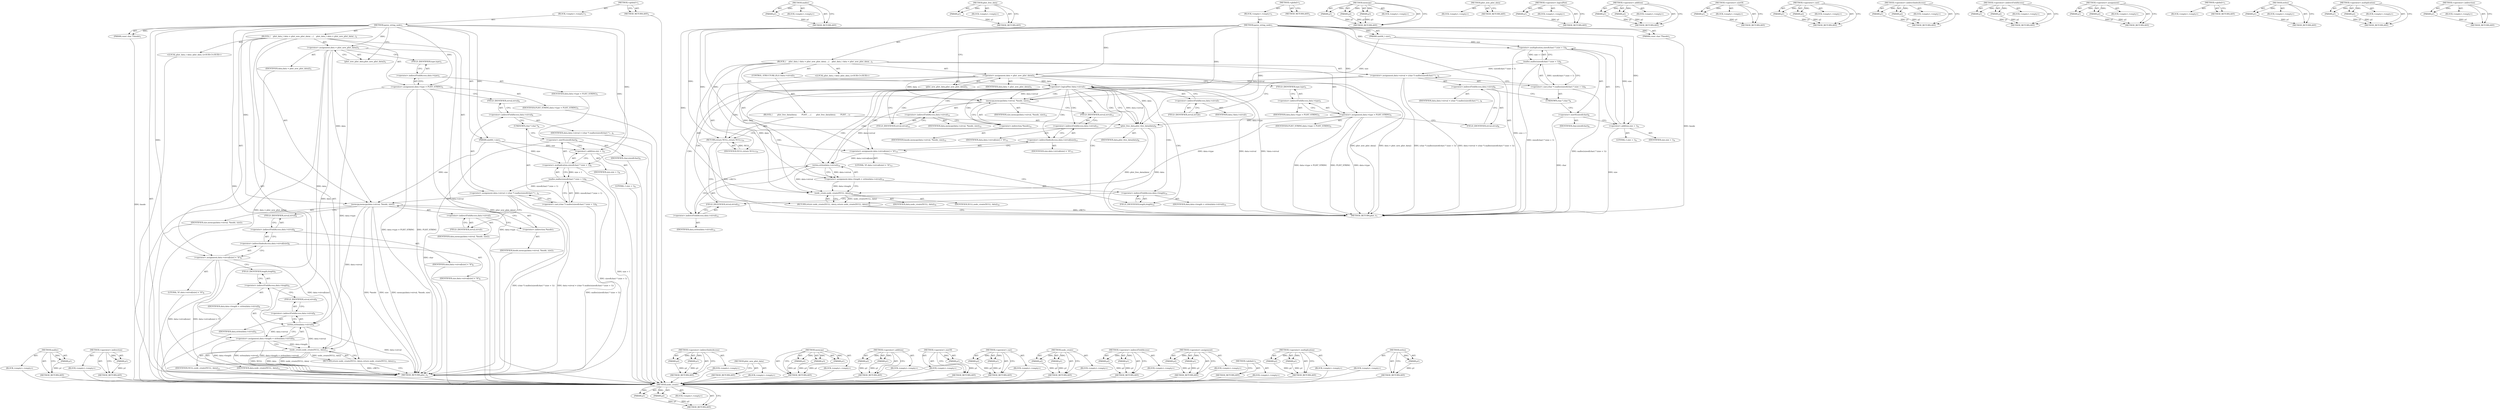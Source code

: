 digraph "&lt;operator&gt;.indirection" {
vulnerable_105 [label=<(METHOD,malloc)>];
vulnerable_106 [label=<(PARAM,p1)>];
vulnerable_107 [label=<(BLOCK,&lt;empty&gt;,&lt;empty&gt;)>];
vulnerable_108 [label=<(METHOD_RETURN,ANY)>];
vulnerable_129 [label=<(METHOD,&lt;operator&gt;.indirection)>];
vulnerable_130 [label=<(PARAM,p1)>];
vulnerable_131 [label=<(BLOCK,&lt;empty&gt;,&lt;empty&gt;)>];
vulnerable_132 [label=<(METHOD_RETURN,ANY)>];
vulnerable_6 [label=<(METHOD,&lt;global&gt;)<SUB>1</SUB>>];
vulnerable_7 [label=<(BLOCK,&lt;empty&gt;,&lt;empty&gt;)<SUB>1</SUB>>];
vulnerable_8 [label=<(METHOD,parse_string_node)<SUB>1</SUB>>];
vulnerable_9 [label=<(PARAM,const char **bnode)<SUB>1</SUB>>];
vulnerable_10 [label=<(PARAM,uint64_t size)<SUB>1</SUB>>];
vulnerable_11 [label=<(BLOCK,{
    plist_data_t data = plist_new_plist_data(...,{
    plist_data_t data = plist_new_plist_data(...)<SUB>2</SUB>>];
vulnerable_12 [label="<(LOCAL,plist_data_t data: plist_data_t)<SUB>3</SUB>>"];
vulnerable_13 [label=<(&lt;operator&gt;.assignment,data = plist_new_plist_data())<SUB>3</SUB>>];
vulnerable_14 [label=<(IDENTIFIER,data,data = plist_new_plist_data())<SUB>3</SUB>>];
vulnerable_15 [label=<(plist_new_plist_data,plist_new_plist_data())<SUB>3</SUB>>];
vulnerable_16 [label=<(&lt;operator&gt;.assignment,data-&gt;type = PLIST_STRING)<SUB>5</SUB>>];
vulnerable_17 [label=<(&lt;operator&gt;.indirectFieldAccess,data-&gt;type)<SUB>5</SUB>>];
vulnerable_18 [label=<(IDENTIFIER,data,data-&gt;type = PLIST_STRING)<SUB>5</SUB>>];
vulnerable_19 [label=<(FIELD_IDENTIFIER,type,type)<SUB>5</SUB>>];
vulnerable_20 [label=<(IDENTIFIER,PLIST_STRING,data-&gt;type = PLIST_STRING)<SUB>5</SUB>>];
vulnerable_21 [label=<(&lt;operator&gt;.assignment,data-&gt;strval = (char *) malloc(sizeof(char) * (...)<SUB>6</SUB>>];
vulnerable_22 [label=<(&lt;operator&gt;.indirectFieldAccess,data-&gt;strval)<SUB>6</SUB>>];
vulnerable_23 [label=<(IDENTIFIER,data,data-&gt;strval = (char *) malloc(sizeof(char) * (...)<SUB>6</SUB>>];
vulnerable_24 [label=<(FIELD_IDENTIFIER,strval,strval)<SUB>6</SUB>>];
vulnerable_25 [label=<(&lt;operator&gt;.cast,(char *) malloc(sizeof(char) * (size + 1)))<SUB>6</SUB>>];
vulnerable_26 [label=<(UNKNOWN,char *,char *)<SUB>6</SUB>>];
vulnerable_27 [label=<(malloc,malloc(sizeof(char) * (size + 1)))<SUB>6</SUB>>];
vulnerable_28 [label=<(&lt;operator&gt;.multiplication,sizeof(char) * (size + 1))<SUB>6</SUB>>];
vulnerable_29 [label=<(&lt;operator&gt;.sizeOf,sizeof(char))<SUB>6</SUB>>];
vulnerable_30 [label=<(IDENTIFIER,char,sizeof(char))<SUB>6</SUB>>];
vulnerable_31 [label=<(&lt;operator&gt;.addition,size + 1)<SUB>6</SUB>>];
vulnerable_32 [label=<(IDENTIFIER,size,size + 1)<SUB>6</SUB>>];
vulnerable_33 [label=<(LITERAL,1,size + 1)<SUB>6</SUB>>];
vulnerable_34 [label=<(memcpy,memcpy(data-&gt;strval, *bnode, size))<SUB>7</SUB>>];
vulnerable_35 [label=<(&lt;operator&gt;.indirectFieldAccess,data-&gt;strval)<SUB>7</SUB>>];
vulnerable_36 [label=<(IDENTIFIER,data,memcpy(data-&gt;strval, *bnode, size))<SUB>7</SUB>>];
vulnerable_37 [label=<(FIELD_IDENTIFIER,strval,strval)<SUB>7</SUB>>];
vulnerable_38 [label=<(&lt;operator&gt;.indirection,*bnode)<SUB>7</SUB>>];
vulnerable_39 [label=<(IDENTIFIER,bnode,memcpy(data-&gt;strval, *bnode, size))<SUB>7</SUB>>];
vulnerable_40 [label=<(IDENTIFIER,size,memcpy(data-&gt;strval, *bnode, size))<SUB>7</SUB>>];
vulnerable_41 [label=<(&lt;operator&gt;.assignment,data-&gt;strval[size] = '\0')<SUB>8</SUB>>];
vulnerable_42 [label=<(&lt;operator&gt;.indirectIndexAccess,data-&gt;strval[size])<SUB>8</SUB>>];
vulnerable_43 [label=<(&lt;operator&gt;.indirectFieldAccess,data-&gt;strval)<SUB>8</SUB>>];
vulnerable_44 [label=<(IDENTIFIER,data,data-&gt;strval[size] = '\0')<SUB>8</SUB>>];
vulnerable_45 [label=<(FIELD_IDENTIFIER,strval,strval)<SUB>8</SUB>>];
vulnerable_46 [label=<(IDENTIFIER,size,data-&gt;strval[size] = '\0')<SUB>8</SUB>>];
vulnerable_47 [label=<(LITERAL,'\0',data-&gt;strval[size] = '\0')<SUB>8</SUB>>];
vulnerable_48 [label=<(&lt;operator&gt;.assignment,data-&gt;length = strlen(data-&gt;strval))<SUB>9</SUB>>];
vulnerable_49 [label=<(&lt;operator&gt;.indirectFieldAccess,data-&gt;length)<SUB>9</SUB>>];
vulnerable_50 [label=<(IDENTIFIER,data,data-&gt;length = strlen(data-&gt;strval))<SUB>9</SUB>>];
vulnerable_51 [label=<(FIELD_IDENTIFIER,length,length)<SUB>9</SUB>>];
vulnerable_52 [label=<(strlen,strlen(data-&gt;strval))<SUB>9</SUB>>];
vulnerable_53 [label=<(&lt;operator&gt;.indirectFieldAccess,data-&gt;strval)<SUB>9</SUB>>];
vulnerable_54 [label=<(IDENTIFIER,data,strlen(data-&gt;strval))<SUB>9</SUB>>];
vulnerable_55 [label=<(FIELD_IDENTIFIER,strval,strval)<SUB>9</SUB>>];
vulnerable_56 [label=<(RETURN,return node_create(NULL, data);,return node_create(NULL, data);)<SUB>11</SUB>>];
vulnerable_57 [label=<(node_create,node_create(NULL, data))<SUB>11</SUB>>];
vulnerable_58 [label=<(IDENTIFIER,NULL,node_create(NULL, data))<SUB>11</SUB>>];
vulnerable_59 [label=<(IDENTIFIER,data,node_create(NULL, data))<SUB>11</SUB>>];
vulnerable_60 [label=<(METHOD_RETURN,plist_t)<SUB>1</SUB>>];
vulnerable_62 [label=<(METHOD_RETURN,ANY)<SUB>1</SUB>>];
vulnerable_133 [label=<(METHOD,&lt;operator&gt;.indirectIndexAccess)>];
vulnerable_134 [label=<(PARAM,p1)>];
vulnerable_135 [label=<(PARAM,p2)>];
vulnerable_136 [label=<(BLOCK,&lt;empty&gt;,&lt;empty&gt;)>];
vulnerable_137 [label=<(METHOD_RETURN,ANY)>];
vulnerable_92 [label=<(METHOD,plist_new_plist_data)>];
vulnerable_93 [label=<(BLOCK,&lt;empty&gt;,&lt;empty&gt;)>];
vulnerable_94 [label=<(METHOD_RETURN,ANY)>];
vulnerable_123 [label=<(METHOD,memcpy)>];
vulnerable_124 [label=<(PARAM,p1)>];
vulnerable_125 [label=<(PARAM,p2)>];
vulnerable_126 [label=<(PARAM,p3)>];
vulnerable_127 [label=<(BLOCK,&lt;empty&gt;,&lt;empty&gt;)>];
vulnerable_128 [label=<(METHOD_RETURN,ANY)>];
vulnerable_118 [label=<(METHOD,&lt;operator&gt;.addition)>];
vulnerable_119 [label=<(PARAM,p1)>];
vulnerable_120 [label=<(PARAM,p2)>];
vulnerable_121 [label=<(BLOCK,&lt;empty&gt;,&lt;empty&gt;)>];
vulnerable_122 [label=<(METHOD_RETURN,ANY)>];
vulnerable_114 [label=<(METHOD,&lt;operator&gt;.sizeOf)>];
vulnerable_115 [label=<(PARAM,p1)>];
vulnerable_116 [label=<(BLOCK,&lt;empty&gt;,&lt;empty&gt;)>];
vulnerable_117 [label=<(METHOD_RETURN,ANY)>];
vulnerable_100 [label=<(METHOD,&lt;operator&gt;.cast)>];
vulnerable_101 [label=<(PARAM,p1)>];
vulnerable_102 [label=<(PARAM,p2)>];
vulnerable_103 [label=<(BLOCK,&lt;empty&gt;,&lt;empty&gt;)>];
vulnerable_104 [label=<(METHOD_RETURN,ANY)>];
vulnerable_142 [label=<(METHOD,node_create)>];
vulnerable_143 [label=<(PARAM,p1)>];
vulnerable_144 [label=<(PARAM,p2)>];
vulnerable_145 [label=<(BLOCK,&lt;empty&gt;,&lt;empty&gt;)>];
vulnerable_146 [label=<(METHOD_RETURN,ANY)>];
vulnerable_95 [label=<(METHOD,&lt;operator&gt;.indirectFieldAccess)>];
vulnerable_96 [label=<(PARAM,p1)>];
vulnerable_97 [label=<(PARAM,p2)>];
vulnerable_98 [label=<(BLOCK,&lt;empty&gt;,&lt;empty&gt;)>];
vulnerable_99 [label=<(METHOD_RETURN,ANY)>];
vulnerable_87 [label=<(METHOD,&lt;operator&gt;.assignment)>];
vulnerable_88 [label=<(PARAM,p1)>];
vulnerable_89 [label=<(PARAM,p2)>];
vulnerable_90 [label=<(BLOCK,&lt;empty&gt;,&lt;empty&gt;)>];
vulnerable_91 [label=<(METHOD_RETURN,ANY)>];
vulnerable_81 [label=<(METHOD,&lt;global&gt;)<SUB>1</SUB>>];
vulnerable_82 [label=<(BLOCK,&lt;empty&gt;,&lt;empty&gt;)>];
vulnerable_83 [label=<(METHOD_RETURN,ANY)>];
vulnerable_109 [label=<(METHOD,&lt;operator&gt;.multiplication)>];
vulnerable_110 [label=<(PARAM,p1)>];
vulnerable_111 [label=<(PARAM,p2)>];
vulnerable_112 [label=<(BLOCK,&lt;empty&gt;,&lt;empty&gt;)>];
vulnerable_113 [label=<(METHOD_RETURN,ANY)>];
vulnerable_138 [label=<(METHOD,strlen)>];
vulnerable_139 [label=<(PARAM,p1)>];
vulnerable_140 [label=<(BLOCK,&lt;empty&gt;,&lt;empty&gt;)>];
vulnerable_141 [label=<(METHOD_RETURN,ANY)>];
fixed_160 [label=<(METHOD,node_create)>];
fixed_161 [label=<(PARAM,p1)>];
fixed_162 [label=<(PARAM,p2)>];
fixed_163 [label=<(BLOCK,&lt;empty&gt;,&lt;empty&gt;)>];
fixed_164 [label=<(METHOD_RETURN,ANY)>];
fixed_115 [label=<(METHOD,malloc)>];
fixed_116 [label=<(PARAM,p1)>];
fixed_117 [label=<(BLOCK,&lt;empty&gt;,&lt;empty&gt;)>];
fixed_118 [label=<(METHOD_RETURN,ANY)>];
fixed_137 [label=<(METHOD,plist_free_data)>];
fixed_138 [label=<(PARAM,p1)>];
fixed_139 [label=<(BLOCK,&lt;empty&gt;,&lt;empty&gt;)>];
fixed_140 [label=<(METHOD_RETURN,ANY)>];
fixed_6 [label=<(METHOD,&lt;global&gt;)<SUB>1</SUB>>];
fixed_7 [label=<(BLOCK,&lt;empty&gt;,&lt;empty&gt;)<SUB>1</SUB>>];
fixed_8 [label=<(METHOD,parse_string_node)<SUB>1</SUB>>];
fixed_9 [label=<(PARAM,const char **bnode)<SUB>1</SUB>>];
fixed_10 [label=<(PARAM,uint64_t size)<SUB>1</SUB>>];
fixed_11 [label=<(BLOCK,{
    plist_data_t data = plist_new_plist_data(...,{
    plist_data_t data = plist_new_plist_data(...)<SUB>2</SUB>>];
fixed_12 [label="<(LOCAL,plist_data_t data: plist_data_t)<SUB>3</SUB>>"];
fixed_13 [label=<(&lt;operator&gt;.assignment,data = plist_new_plist_data())<SUB>3</SUB>>];
fixed_14 [label=<(IDENTIFIER,data,data = plist_new_plist_data())<SUB>3</SUB>>];
fixed_15 [label=<(plist_new_plist_data,plist_new_plist_data())<SUB>3</SUB>>];
fixed_16 [label=<(&lt;operator&gt;.assignment,data-&gt;type = PLIST_STRING)<SUB>5</SUB>>];
fixed_17 [label=<(&lt;operator&gt;.indirectFieldAccess,data-&gt;type)<SUB>5</SUB>>];
fixed_18 [label=<(IDENTIFIER,data,data-&gt;type = PLIST_STRING)<SUB>5</SUB>>];
fixed_19 [label=<(FIELD_IDENTIFIER,type,type)<SUB>5</SUB>>];
fixed_20 [label=<(IDENTIFIER,PLIST_STRING,data-&gt;type = PLIST_STRING)<SUB>5</SUB>>];
fixed_21 [label=<(&lt;operator&gt;.assignment,data-&gt;strval = (char *) malloc(sizeof(char) * (...)<SUB>6</SUB>>];
fixed_22 [label=<(&lt;operator&gt;.indirectFieldAccess,data-&gt;strval)<SUB>6</SUB>>];
fixed_23 [label=<(IDENTIFIER,data,data-&gt;strval = (char *) malloc(sizeof(char) * (...)<SUB>6</SUB>>];
fixed_24 [label=<(FIELD_IDENTIFIER,strval,strval)<SUB>6</SUB>>];
fixed_25 [label=<(&lt;operator&gt;.cast,(char *) malloc(sizeof(char) * (size + 1)))<SUB>6</SUB>>];
fixed_26 [label=<(UNKNOWN,char *,char *)<SUB>6</SUB>>];
fixed_27 [label=<(malloc,malloc(sizeof(char) * (size + 1)))<SUB>6</SUB>>];
fixed_28 [label=<(&lt;operator&gt;.multiplication,sizeof(char) * (size + 1))<SUB>6</SUB>>];
fixed_29 [label=<(&lt;operator&gt;.sizeOf,sizeof(char))<SUB>6</SUB>>];
fixed_30 [label=<(IDENTIFIER,char,sizeof(char))<SUB>6</SUB>>];
fixed_31 [label=<(&lt;operator&gt;.addition,size + 1)<SUB>6</SUB>>];
fixed_32 [label=<(IDENTIFIER,size,size + 1)<SUB>6</SUB>>];
fixed_33 [label=<(LITERAL,1,size + 1)<SUB>6</SUB>>];
fixed_34 [label=<(CONTROL_STRUCTURE,IF,if (!data-&gt;strval))<SUB>7</SUB>>];
fixed_35 [label=<(&lt;operator&gt;.logicalNot,!data-&gt;strval)<SUB>7</SUB>>];
fixed_36 [label=<(&lt;operator&gt;.indirectFieldAccess,data-&gt;strval)<SUB>7</SUB>>];
fixed_37 [label=<(IDENTIFIER,data,!data-&gt;strval)<SUB>7</SUB>>];
fixed_38 [label=<(FIELD_IDENTIFIER,strval,strval)<SUB>7</SUB>>];
fixed_39 [label=<(BLOCK,{
        plist_free_data(data);
        PLIST_...,{
        plist_free_data(data);
        PLIST_...)<SUB>7</SUB>>];
fixed_40 [label=<(plist_free_data,plist_free_data(data))<SUB>8</SUB>>];
fixed_41 [label=<(IDENTIFIER,data,plist_free_data(data))<SUB>8</SUB>>];
fixed_42 [label=<(RETURN,return NULL;,return NULL;)<SUB>10</SUB>>];
fixed_43 [label=<(IDENTIFIER,NULL,return NULL;)<SUB>10</SUB>>];
fixed_44 [label=<(memcpy,memcpy(data-&gt;strval, *bnode, size))<SUB>12</SUB>>];
fixed_45 [label=<(&lt;operator&gt;.indirectFieldAccess,data-&gt;strval)<SUB>12</SUB>>];
fixed_46 [label=<(IDENTIFIER,data,memcpy(data-&gt;strval, *bnode, size))<SUB>12</SUB>>];
fixed_47 [label=<(FIELD_IDENTIFIER,strval,strval)<SUB>12</SUB>>];
fixed_48 [label=<(&lt;operator&gt;.indirection,*bnode)<SUB>12</SUB>>];
fixed_49 [label=<(IDENTIFIER,bnode,memcpy(data-&gt;strval, *bnode, size))<SUB>12</SUB>>];
fixed_50 [label=<(IDENTIFIER,size,memcpy(data-&gt;strval, *bnode, size))<SUB>12</SUB>>];
fixed_51 [label=<(&lt;operator&gt;.assignment,data-&gt;strval[size] = '\0')<SUB>13</SUB>>];
fixed_52 [label=<(&lt;operator&gt;.indirectIndexAccess,data-&gt;strval[size])<SUB>13</SUB>>];
fixed_53 [label=<(&lt;operator&gt;.indirectFieldAccess,data-&gt;strval)<SUB>13</SUB>>];
fixed_54 [label=<(IDENTIFIER,data,data-&gt;strval[size] = '\0')<SUB>13</SUB>>];
fixed_55 [label=<(FIELD_IDENTIFIER,strval,strval)<SUB>13</SUB>>];
fixed_56 [label=<(IDENTIFIER,size,data-&gt;strval[size] = '\0')<SUB>13</SUB>>];
fixed_57 [label=<(LITERAL,'\0',data-&gt;strval[size] = '\0')<SUB>13</SUB>>];
fixed_58 [label=<(&lt;operator&gt;.assignment,data-&gt;length = strlen(data-&gt;strval))<SUB>14</SUB>>];
fixed_59 [label=<(&lt;operator&gt;.indirectFieldAccess,data-&gt;length)<SUB>14</SUB>>];
fixed_60 [label=<(IDENTIFIER,data,data-&gt;length = strlen(data-&gt;strval))<SUB>14</SUB>>];
fixed_61 [label=<(FIELD_IDENTIFIER,length,length)<SUB>14</SUB>>];
fixed_62 [label=<(strlen,strlen(data-&gt;strval))<SUB>14</SUB>>];
fixed_63 [label=<(&lt;operator&gt;.indirectFieldAccess,data-&gt;strval)<SUB>14</SUB>>];
fixed_64 [label=<(IDENTIFIER,data,strlen(data-&gt;strval))<SUB>14</SUB>>];
fixed_65 [label=<(FIELD_IDENTIFIER,strval,strval)<SUB>14</SUB>>];
fixed_66 [label=<(RETURN,return node_create(NULL, data);,return node_create(NULL, data);)<SUB>16</SUB>>];
fixed_67 [label=<(node_create,node_create(NULL, data))<SUB>16</SUB>>];
fixed_68 [label=<(IDENTIFIER,NULL,node_create(NULL, data))<SUB>16</SUB>>];
fixed_69 [label=<(IDENTIFIER,data,node_create(NULL, data))<SUB>16</SUB>>];
fixed_70 [label=<(METHOD_RETURN,plist_t)<SUB>1</SUB>>];
fixed_72 [label=<(METHOD_RETURN,ANY)<SUB>1</SUB>>];
fixed_141 [label=<(METHOD,memcpy)>];
fixed_142 [label=<(PARAM,p1)>];
fixed_143 [label=<(PARAM,p2)>];
fixed_144 [label=<(PARAM,p3)>];
fixed_145 [label=<(BLOCK,&lt;empty&gt;,&lt;empty&gt;)>];
fixed_146 [label=<(METHOD_RETURN,ANY)>];
fixed_102 [label=<(METHOD,plist_new_plist_data)>];
fixed_103 [label=<(BLOCK,&lt;empty&gt;,&lt;empty&gt;)>];
fixed_104 [label=<(METHOD_RETURN,ANY)>];
fixed_133 [label=<(METHOD,&lt;operator&gt;.logicalNot)>];
fixed_134 [label=<(PARAM,p1)>];
fixed_135 [label=<(BLOCK,&lt;empty&gt;,&lt;empty&gt;)>];
fixed_136 [label=<(METHOD_RETURN,ANY)>];
fixed_128 [label=<(METHOD,&lt;operator&gt;.addition)>];
fixed_129 [label=<(PARAM,p1)>];
fixed_130 [label=<(PARAM,p2)>];
fixed_131 [label=<(BLOCK,&lt;empty&gt;,&lt;empty&gt;)>];
fixed_132 [label=<(METHOD_RETURN,ANY)>];
fixed_124 [label=<(METHOD,&lt;operator&gt;.sizeOf)>];
fixed_125 [label=<(PARAM,p1)>];
fixed_126 [label=<(BLOCK,&lt;empty&gt;,&lt;empty&gt;)>];
fixed_127 [label=<(METHOD_RETURN,ANY)>];
fixed_110 [label=<(METHOD,&lt;operator&gt;.cast)>];
fixed_111 [label=<(PARAM,p1)>];
fixed_112 [label=<(PARAM,p2)>];
fixed_113 [label=<(BLOCK,&lt;empty&gt;,&lt;empty&gt;)>];
fixed_114 [label=<(METHOD_RETURN,ANY)>];
fixed_151 [label=<(METHOD,&lt;operator&gt;.indirectIndexAccess)>];
fixed_152 [label=<(PARAM,p1)>];
fixed_153 [label=<(PARAM,p2)>];
fixed_154 [label=<(BLOCK,&lt;empty&gt;,&lt;empty&gt;)>];
fixed_155 [label=<(METHOD_RETURN,ANY)>];
fixed_105 [label=<(METHOD,&lt;operator&gt;.indirectFieldAccess)>];
fixed_106 [label=<(PARAM,p1)>];
fixed_107 [label=<(PARAM,p2)>];
fixed_108 [label=<(BLOCK,&lt;empty&gt;,&lt;empty&gt;)>];
fixed_109 [label=<(METHOD_RETURN,ANY)>];
fixed_97 [label=<(METHOD,&lt;operator&gt;.assignment)>];
fixed_98 [label=<(PARAM,p1)>];
fixed_99 [label=<(PARAM,p2)>];
fixed_100 [label=<(BLOCK,&lt;empty&gt;,&lt;empty&gt;)>];
fixed_101 [label=<(METHOD_RETURN,ANY)>];
fixed_91 [label=<(METHOD,&lt;global&gt;)<SUB>1</SUB>>];
fixed_92 [label=<(BLOCK,&lt;empty&gt;,&lt;empty&gt;)>];
fixed_93 [label=<(METHOD_RETURN,ANY)>];
fixed_156 [label=<(METHOD,strlen)>];
fixed_157 [label=<(PARAM,p1)>];
fixed_158 [label=<(BLOCK,&lt;empty&gt;,&lt;empty&gt;)>];
fixed_159 [label=<(METHOD_RETURN,ANY)>];
fixed_119 [label=<(METHOD,&lt;operator&gt;.multiplication)>];
fixed_120 [label=<(PARAM,p1)>];
fixed_121 [label=<(PARAM,p2)>];
fixed_122 [label=<(BLOCK,&lt;empty&gt;,&lt;empty&gt;)>];
fixed_123 [label=<(METHOD_RETURN,ANY)>];
fixed_147 [label=<(METHOD,&lt;operator&gt;.indirection)>];
fixed_148 [label=<(PARAM,p1)>];
fixed_149 [label=<(BLOCK,&lt;empty&gt;,&lt;empty&gt;)>];
fixed_150 [label=<(METHOD_RETURN,ANY)>];
vulnerable_105 -> vulnerable_106  [key=0, label="AST: "];
vulnerable_105 -> vulnerable_106  [key=1, label="DDG: "];
vulnerable_105 -> vulnerable_107  [key=0, label="AST: "];
vulnerable_105 -> vulnerable_108  [key=0, label="AST: "];
vulnerable_105 -> vulnerable_108  [key=1, label="CFG: "];
vulnerable_106 -> vulnerable_108  [key=0, label="DDG: p1"];
vulnerable_107 -> fixed_160  [key=0];
vulnerable_108 -> fixed_160  [key=0];
vulnerable_129 -> vulnerable_130  [key=0, label="AST: "];
vulnerable_129 -> vulnerable_130  [key=1, label="DDG: "];
vulnerable_129 -> vulnerable_131  [key=0, label="AST: "];
vulnerable_129 -> vulnerable_132  [key=0, label="AST: "];
vulnerable_129 -> vulnerable_132  [key=1, label="CFG: "];
vulnerable_130 -> vulnerable_132  [key=0, label="DDG: p1"];
vulnerable_131 -> fixed_160  [key=0];
vulnerable_132 -> fixed_160  [key=0];
vulnerable_6 -> vulnerable_7  [key=0, label="AST: "];
vulnerable_6 -> vulnerable_62  [key=0, label="AST: "];
vulnerable_6 -> vulnerable_62  [key=1, label="CFG: "];
vulnerable_7 -> vulnerable_8  [key=0, label="AST: "];
vulnerable_8 -> vulnerable_9  [key=0, label="AST: "];
vulnerable_8 -> vulnerable_9  [key=1, label="DDG: "];
vulnerable_8 -> vulnerable_10  [key=0, label="AST: "];
vulnerable_8 -> vulnerable_10  [key=1, label="DDG: "];
vulnerable_8 -> vulnerable_11  [key=0, label="AST: "];
vulnerable_8 -> vulnerable_60  [key=0, label="AST: "];
vulnerable_8 -> vulnerable_15  [key=0, label="CFG: "];
vulnerable_8 -> vulnerable_13  [key=0, label="DDG: "];
vulnerable_8 -> vulnerable_16  [key=0, label="DDG: "];
vulnerable_8 -> vulnerable_41  [key=0, label="DDG: "];
vulnerable_8 -> vulnerable_34  [key=0, label="DDG: "];
vulnerable_8 -> vulnerable_57  [key=0, label="DDG: "];
vulnerable_8 -> vulnerable_28  [key=0, label="DDG: "];
vulnerable_8 -> vulnerable_31  [key=0, label="DDG: "];
vulnerable_9 -> vulnerable_60  [key=0, label="DDG: bnode"];
vulnerable_10 -> vulnerable_34  [key=0, label="DDG: size"];
vulnerable_10 -> vulnerable_28  [key=0, label="DDG: size"];
vulnerable_10 -> vulnerable_31  [key=0, label="DDG: size"];
vulnerable_11 -> vulnerable_12  [key=0, label="AST: "];
vulnerable_11 -> vulnerable_13  [key=0, label="AST: "];
vulnerable_11 -> vulnerable_16  [key=0, label="AST: "];
vulnerable_11 -> vulnerable_21  [key=0, label="AST: "];
vulnerable_11 -> vulnerable_34  [key=0, label="AST: "];
vulnerable_11 -> vulnerable_41  [key=0, label="AST: "];
vulnerable_11 -> vulnerable_48  [key=0, label="AST: "];
vulnerable_11 -> vulnerable_56  [key=0, label="AST: "];
vulnerable_12 -> fixed_160  [key=0];
vulnerable_13 -> vulnerable_14  [key=0, label="AST: "];
vulnerable_13 -> vulnerable_15  [key=0, label="AST: "];
vulnerable_13 -> vulnerable_19  [key=0, label="CFG: "];
vulnerable_13 -> vulnerable_60  [key=0, label="DDG: plist_new_plist_data()"];
vulnerable_13 -> vulnerable_60  [key=1, label="DDG: data = plist_new_plist_data()"];
vulnerable_13 -> vulnerable_34  [key=0, label="DDG: data"];
vulnerable_13 -> vulnerable_52  [key=0, label="DDG: data"];
vulnerable_13 -> vulnerable_57  [key=0, label="DDG: data"];
vulnerable_14 -> fixed_160  [key=0];
vulnerable_15 -> vulnerable_13  [key=0, label="CFG: "];
vulnerable_16 -> vulnerable_17  [key=0, label="AST: "];
vulnerable_16 -> vulnerable_20  [key=0, label="AST: "];
vulnerable_16 -> vulnerable_24  [key=0, label="CFG: "];
vulnerable_16 -> vulnerable_60  [key=0, label="DDG: data-&gt;type"];
vulnerable_16 -> vulnerable_60  [key=1, label="DDG: data-&gt;type = PLIST_STRING"];
vulnerable_16 -> vulnerable_60  [key=2, label="DDG: PLIST_STRING"];
vulnerable_16 -> vulnerable_57  [key=0, label="DDG: data-&gt;type"];
vulnerable_17 -> vulnerable_18  [key=0, label="AST: "];
vulnerable_17 -> vulnerable_19  [key=0, label="AST: "];
vulnerable_17 -> vulnerable_16  [key=0, label="CFG: "];
vulnerable_18 -> fixed_160  [key=0];
vulnerable_19 -> vulnerable_17  [key=0, label="CFG: "];
vulnerable_20 -> fixed_160  [key=0];
vulnerable_21 -> vulnerable_22  [key=0, label="AST: "];
vulnerable_21 -> vulnerable_25  [key=0, label="AST: "];
vulnerable_21 -> vulnerable_37  [key=0, label="CFG: "];
vulnerable_21 -> vulnerable_60  [key=0, label="DDG: (char *) malloc(sizeof(char) * (size + 1))"];
vulnerable_21 -> vulnerable_60  [key=1, label="DDG: data-&gt;strval = (char *) malloc(sizeof(char) * (size + 1))"];
vulnerable_21 -> vulnerable_34  [key=0, label="DDG: data-&gt;strval"];
vulnerable_22 -> vulnerable_23  [key=0, label="AST: "];
vulnerable_22 -> vulnerable_24  [key=0, label="AST: "];
vulnerable_22 -> vulnerable_26  [key=0, label="CFG: "];
vulnerable_23 -> fixed_160  [key=0];
vulnerable_24 -> vulnerable_22  [key=0, label="CFG: "];
vulnerable_25 -> vulnerable_26  [key=0, label="AST: "];
vulnerable_25 -> vulnerable_27  [key=0, label="AST: "];
vulnerable_25 -> vulnerable_21  [key=0, label="CFG: "];
vulnerable_25 -> vulnerable_60  [key=0, label="DDG: malloc(sizeof(char) * (size + 1))"];
vulnerable_26 -> vulnerable_29  [key=0, label="CFG: "];
vulnerable_27 -> vulnerable_28  [key=0, label="AST: "];
vulnerable_27 -> vulnerable_25  [key=0, label="CFG: "];
vulnerable_27 -> vulnerable_25  [key=1, label="DDG: sizeof(char) * (size + 1)"];
vulnerable_27 -> vulnerable_60  [key=0, label="DDG: sizeof(char) * (size + 1)"];
vulnerable_27 -> vulnerable_21  [key=0, label="DDG: sizeof(char) * (size + 1)"];
vulnerable_28 -> vulnerable_29  [key=0, label="AST: "];
vulnerable_28 -> vulnerable_31  [key=0, label="AST: "];
vulnerable_28 -> vulnerable_27  [key=0, label="CFG: "];
vulnerable_28 -> vulnerable_27  [key=1, label="DDG: size + 1"];
vulnerable_28 -> vulnerable_60  [key=0, label="DDG: size + 1"];
vulnerable_29 -> vulnerable_30  [key=0, label="AST: "];
vulnerable_29 -> vulnerable_31  [key=0, label="CFG: "];
vulnerable_29 -> vulnerable_60  [key=0, label="DDG: char"];
vulnerable_30 -> fixed_160  [key=0];
vulnerable_31 -> vulnerable_32  [key=0, label="AST: "];
vulnerable_31 -> vulnerable_33  [key=0, label="AST: "];
vulnerable_31 -> vulnerable_28  [key=0, label="CFG: "];
vulnerable_32 -> fixed_160  [key=0];
vulnerable_33 -> fixed_160  [key=0];
vulnerable_34 -> vulnerable_35  [key=0, label="AST: "];
vulnerable_34 -> vulnerable_38  [key=0, label="AST: "];
vulnerable_34 -> vulnerable_40  [key=0, label="AST: "];
vulnerable_34 -> vulnerable_45  [key=0, label="CFG: "];
vulnerable_34 -> vulnerable_60  [key=0, label="DDG: *bnode"];
vulnerable_34 -> vulnerable_60  [key=1, label="DDG: size"];
vulnerable_34 -> vulnerable_60  [key=2, label="DDG: memcpy(data-&gt;strval, *bnode, size)"];
vulnerable_34 -> vulnerable_52  [key=0, label="DDG: data-&gt;strval"];
vulnerable_35 -> vulnerable_36  [key=0, label="AST: "];
vulnerable_35 -> vulnerable_37  [key=0, label="AST: "];
vulnerable_35 -> vulnerable_38  [key=0, label="CFG: "];
vulnerable_36 -> fixed_160  [key=0];
vulnerable_37 -> vulnerable_35  [key=0, label="CFG: "];
vulnerable_38 -> vulnerable_39  [key=0, label="AST: "];
vulnerable_38 -> vulnerable_34  [key=0, label="CFG: "];
vulnerable_39 -> fixed_160  [key=0];
vulnerable_40 -> fixed_160  [key=0];
vulnerable_41 -> vulnerable_42  [key=0, label="AST: "];
vulnerable_41 -> vulnerable_47  [key=0, label="AST: "];
vulnerable_41 -> vulnerable_51  [key=0, label="CFG: "];
vulnerable_41 -> vulnerable_60  [key=0, label="DDG: data-&gt;strval[size]"];
vulnerable_41 -> vulnerable_60  [key=1, label="DDG: data-&gt;strval[size] = '\0'"];
vulnerable_41 -> vulnerable_52  [key=0, label="DDG: data-&gt;strval[size]"];
vulnerable_42 -> vulnerable_43  [key=0, label="AST: "];
vulnerable_42 -> vulnerable_46  [key=0, label="AST: "];
vulnerable_42 -> vulnerable_41  [key=0, label="CFG: "];
vulnerable_43 -> vulnerable_44  [key=0, label="AST: "];
vulnerable_43 -> vulnerable_45  [key=0, label="AST: "];
vulnerable_43 -> vulnerable_42  [key=0, label="CFG: "];
vulnerable_44 -> fixed_160  [key=0];
vulnerable_45 -> vulnerable_43  [key=0, label="CFG: "];
vulnerable_46 -> fixed_160  [key=0];
vulnerable_47 -> fixed_160  [key=0];
vulnerable_48 -> vulnerable_49  [key=0, label="AST: "];
vulnerable_48 -> vulnerable_52  [key=0, label="AST: "];
vulnerable_48 -> vulnerable_57  [key=0, label="CFG: "];
vulnerable_48 -> vulnerable_57  [key=1, label="DDG: data-&gt;length"];
vulnerable_48 -> vulnerable_60  [key=0, label="DDG: data-&gt;length"];
vulnerable_48 -> vulnerable_60  [key=1, label="DDG: strlen(data-&gt;strval)"];
vulnerable_48 -> vulnerable_60  [key=2, label="DDG: data-&gt;length = strlen(data-&gt;strval)"];
vulnerable_49 -> vulnerable_50  [key=0, label="AST: "];
vulnerable_49 -> vulnerable_51  [key=0, label="AST: "];
vulnerable_49 -> vulnerable_55  [key=0, label="CFG: "];
vulnerable_50 -> fixed_160  [key=0];
vulnerable_51 -> vulnerable_49  [key=0, label="CFG: "];
vulnerable_52 -> vulnerable_53  [key=0, label="AST: "];
vulnerable_52 -> vulnerable_48  [key=0, label="CFG: "];
vulnerable_52 -> vulnerable_48  [key=1, label="DDG: data-&gt;strval"];
vulnerable_52 -> vulnerable_60  [key=0, label="DDG: data-&gt;strval"];
vulnerable_52 -> vulnerable_57  [key=0, label="DDG: data-&gt;strval"];
vulnerable_53 -> vulnerable_54  [key=0, label="AST: "];
vulnerable_53 -> vulnerable_55  [key=0, label="AST: "];
vulnerable_53 -> vulnerable_52  [key=0, label="CFG: "];
vulnerable_54 -> fixed_160  [key=0];
vulnerable_55 -> vulnerable_53  [key=0, label="CFG: "];
vulnerable_56 -> vulnerable_57  [key=0, label="AST: "];
vulnerable_56 -> vulnerable_60  [key=0, label="CFG: "];
vulnerable_56 -> vulnerable_60  [key=1, label="DDG: &lt;RET&gt;"];
vulnerable_57 -> vulnerable_58  [key=0, label="AST: "];
vulnerable_57 -> vulnerable_59  [key=0, label="AST: "];
vulnerable_57 -> vulnerable_56  [key=0, label="CFG: "];
vulnerable_57 -> vulnerable_56  [key=1, label="DDG: node_create(NULL, data)"];
vulnerable_57 -> vulnerable_60  [key=0, label="DDG: NULL"];
vulnerable_57 -> vulnerable_60  [key=1, label="DDG: data"];
vulnerable_57 -> vulnerable_60  [key=2, label="DDG: node_create(NULL, data)"];
vulnerable_58 -> fixed_160  [key=0];
vulnerable_59 -> fixed_160  [key=0];
vulnerable_60 -> fixed_160  [key=0];
vulnerable_62 -> fixed_160  [key=0];
vulnerable_133 -> vulnerable_134  [key=0, label="AST: "];
vulnerable_133 -> vulnerable_134  [key=1, label="DDG: "];
vulnerable_133 -> vulnerable_136  [key=0, label="AST: "];
vulnerable_133 -> vulnerable_135  [key=0, label="AST: "];
vulnerable_133 -> vulnerable_135  [key=1, label="DDG: "];
vulnerable_133 -> vulnerable_137  [key=0, label="AST: "];
vulnerable_133 -> vulnerable_137  [key=1, label="CFG: "];
vulnerable_134 -> vulnerable_137  [key=0, label="DDG: p1"];
vulnerable_135 -> vulnerable_137  [key=0, label="DDG: p2"];
vulnerable_136 -> fixed_160  [key=0];
vulnerable_137 -> fixed_160  [key=0];
vulnerable_92 -> vulnerable_93  [key=0, label="AST: "];
vulnerable_92 -> vulnerable_94  [key=0, label="AST: "];
vulnerable_92 -> vulnerable_94  [key=1, label="CFG: "];
vulnerable_93 -> fixed_160  [key=0];
vulnerable_94 -> fixed_160  [key=0];
vulnerable_123 -> vulnerable_124  [key=0, label="AST: "];
vulnerable_123 -> vulnerable_124  [key=1, label="DDG: "];
vulnerable_123 -> vulnerable_127  [key=0, label="AST: "];
vulnerable_123 -> vulnerable_125  [key=0, label="AST: "];
vulnerable_123 -> vulnerable_125  [key=1, label="DDG: "];
vulnerable_123 -> vulnerable_128  [key=0, label="AST: "];
vulnerable_123 -> vulnerable_128  [key=1, label="CFG: "];
vulnerable_123 -> vulnerable_126  [key=0, label="AST: "];
vulnerable_123 -> vulnerable_126  [key=1, label="DDG: "];
vulnerable_124 -> vulnerable_128  [key=0, label="DDG: p1"];
vulnerable_125 -> vulnerable_128  [key=0, label="DDG: p2"];
vulnerable_126 -> vulnerable_128  [key=0, label="DDG: p3"];
vulnerable_127 -> fixed_160  [key=0];
vulnerable_128 -> fixed_160  [key=0];
vulnerable_118 -> vulnerable_119  [key=0, label="AST: "];
vulnerable_118 -> vulnerable_119  [key=1, label="DDG: "];
vulnerable_118 -> vulnerable_121  [key=0, label="AST: "];
vulnerable_118 -> vulnerable_120  [key=0, label="AST: "];
vulnerable_118 -> vulnerable_120  [key=1, label="DDG: "];
vulnerable_118 -> vulnerable_122  [key=0, label="AST: "];
vulnerable_118 -> vulnerable_122  [key=1, label="CFG: "];
vulnerable_119 -> vulnerable_122  [key=0, label="DDG: p1"];
vulnerable_120 -> vulnerable_122  [key=0, label="DDG: p2"];
vulnerable_121 -> fixed_160  [key=0];
vulnerable_122 -> fixed_160  [key=0];
vulnerable_114 -> vulnerable_115  [key=0, label="AST: "];
vulnerable_114 -> vulnerable_115  [key=1, label="DDG: "];
vulnerable_114 -> vulnerable_116  [key=0, label="AST: "];
vulnerable_114 -> vulnerable_117  [key=0, label="AST: "];
vulnerable_114 -> vulnerable_117  [key=1, label="CFG: "];
vulnerable_115 -> vulnerable_117  [key=0, label="DDG: p1"];
vulnerable_116 -> fixed_160  [key=0];
vulnerable_117 -> fixed_160  [key=0];
vulnerable_100 -> vulnerable_101  [key=0, label="AST: "];
vulnerable_100 -> vulnerable_101  [key=1, label="DDG: "];
vulnerable_100 -> vulnerable_103  [key=0, label="AST: "];
vulnerable_100 -> vulnerable_102  [key=0, label="AST: "];
vulnerable_100 -> vulnerable_102  [key=1, label="DDG: "];
vulnerable_100 -> vulnerable_104  [key=0, label="AST: "];
vulnerable_100 -> vulnerable_104  [key=1, label="CFG: "];
vulnerable_101 -> vulnerable_104  [key=0, label="DDG: p1"];
vulnerable_102 -> vulnerable_104  [key=0, label="DDG: p2"];
vulnerable_103 -> fixed_160  [key=0];
vulnerable_104 -> fixed_160  [key=0];
vulnerable_142 -> vulnerable_143  [key=0, label="AST: "];
vulnerable_142 -> vulnerable_143  [key=1, label="DDG: "];
vulnerable_142 -> vulnerable_145  [key=0, label="AST: "];
vulnerable_142 -> vulnerable_144  [key=0, label="AST: "];
vulnerable_142 -> vulnerable_144  [key=1, label="DDG: "];
vulnerable_142 -> vulnerable_146  [key=0, label="AST: "];
vulnerable_142 -> vulnerable_146  [key=1, label="CFG: "];
vulnerable_143 -> vulnerable_146  [key=0, label="DDG: p1"];
vulnerable_144 -> vulnerable_146  [key=0, label="DDG: p2"];
vulnerable_145 -> fixed_160  [key=0];
vulnerable_146 -> fixed_160  [key=0];
vulnerable_95 -> vulnerable_96  [key=0, label="AST: "];
vulnerable_95 -> vulnerable_96  [key=1, label="DDG: "];
vulnerable_95 -> vulnerable_98  [key=0, label="AST: "];
vulnerable_95 -> vulnerable_97  [key=0, label="AST: "];
vulnerable_95 -> vulnerable_97  [key=1, label="DDG: "];
vulnerable_95 -> vulnerable_99  [key=0, label="AST: "];
vulnerable_95 -> vulnerable_99  [key=1, label="CFG: "];
vulnerable_96 -> vulnerable_99  [key=0, label="DDG: p1"];
vulnerable_97 -> vulnerable_99  [key=0, label="DDG: p2"];
vulnerable_98 -> fixed_160  [key=0];
vulnerable_99 -> fixed_160  [key=0];
vulnerable_87 -> vulnerable_88  [key=0, label="AST: "];
vulnerable_87 -> vulnerable_88  [key=1, label="DDG: "];
vulnerable_87 -> vulnerable_90  [key=0, label="AST: "];
vulnerable_87 -> vulnerable_89  [key=0, label="AST: "];
vulnerable_87 -> vulnerable_89  [key=1, label="DDG: "];
vulnerable_87 -> vulnerable_91  [key=0, label="AST: "];
vulnerable_87 -> vulnerable_91  [key=1, label="CFG: "];
vulnerable_88 -> vulnerable_91  [key=0, label="DDG: p1"];
vulnerable_89 -> vulnerable_91  [key=0, label="DDG: p2"];
vulnerable_90 -> fixed_160  [key=0];
vulnerable_91 -> fixed_160  [key=0];
vulnerable_81 -> vulnerable_82  [key=0, label="AST: "];
vulnerable_81 -> vulnerable_83  [key=0, label="AST: "];
vulnerable_81 -> vulnerable_83  [key=1, label="CFG: "];
vulnerable_82 -> fixed_160  [key=0];
vulnerable_83 -> fixed_160  [key=0];
vulnerable_109 -> vulnerable_110  [key=0, label="AST: "];
vulnerable_109 -> vulnerable_110  [key=1, label="DDG: "];
vulnerable_109 -> vulnerable_112  [key=0, label="AST: "];
vulnerable_109 -> vulnerable_111  [key=0, label="AST: "];
vulnerable_109 -> vulnerable_111  [key=1, label="DDG: "];
vulnerable_109 -> vulnerable_113  [key=0, label="AST: "];
vulnerable_109 -> vulnerable_113  [key=1, label="CFG: "];
vulnerable_110 -> vulnerable_113  [key=0, label="DDG: p1"];
vulnerable_111 -> vulnerable_113  [key=0, label="DDG: p2"];
vulnerable_112 -> fixed_160  [key=0];
vulnerable_113 -> fixed_160  [key=0];
vulnerable_138 -> vulnerable_139  [key=0, label="AST: "];
vulnerable_138 -> vulnerable_139  [key=1, label="DDG: "];
vulnerable_138 -> vulnerable_140  [key=0, label="AST: "];
vulnerable_138 -> vulnerable_141  [key=0, label="AST: "];
vulnerable_138 -> vulnerable_141  [key=1, label="CFG: "];
vulnerable_139 -> vulnerable_141  [key=0, label="DDG: p1"];
vulnerable_140 -> fixed_160  [key=0];
vulnerable_141 -> fixed_160  [key=0];
fixed_160 -> fixed_161  [key=0, label="AST: "];
fixed_160 -> fixed_161  [key=1, label="DDG: "];
fixed_160 -> fixed_163  [key=0, label="AST: "];
fixed_160 -> fixed_162  [key=0, label="AST: "];
fixed_160 -> fixed_162  [key=1, label="DDG: "];
fixed_160 -> fixed_164  [key=0, label="AST: "];
fixed_160 -> fixed_164  [key=1, label="CFG: "];
fixed_161 -> fixed_164  [key=0, label="DDG: p1"];
fixed_162 -> fixed_164  [key=0, label="DDG: p2"];
fixed_115 -> fixed_116  [key=0, label="AST: "];
fixed_115 -> fixed_116  [key=1, label="DDG: "];
fixed_115 -> fixed_117  [key=0, label="AST: "];
fixed_115 -> fixed_118  [key=0, label="AST: "];
fixed_115 -> fixed_118  [key=1, label="CFG: "];
fixed_116 -> fixed_118  [key=0, label="DDG: p1"];
fixed_137 -> fixed_138  [key=0, label="AST: "];
fixed_137 -> fixed_138  [key=1, label="DDG: "];
fixed_137 -> fixed_139  [key=0, label="AST: "];
fixed_137 -> fixed_140  [key=0, label="AST: "];
fixed_137 -> fixed_140  [key=1, label="CFG: "];
fixed_138 -> fixed_140  [key=0, label="DDG: p1"];
fixed_6 -> fixed_7  [key=0, label="AST: "];
fixed_6 -> fixed_72  [key=0, label="AST: "];
fixed_6 -> fixed_72  [key=1, label="CFG: "];
fixed_7 -> fixed_8  [key=0, label="AST: "];
fixed_8 -> fixed_9  [key=0, label="AST: "];
fixed_8 -> fixed_9  [key=1, label="DDG: "];
fixed_8 -> fixed_10  [key=0, label="AST: "];
fixed_8 -> fixed_10  [key=1, label="DDG: "];
fixed_8 -> fixed_11  [key=0, label="AST: "];
fixed_8 -> fixed_70  [key=0, label="AST: "];
fixed_8 -> fixed_15  [key=0, label="CFG: "];
fixed_8 -> fixed_13  [key=0, label="DDG: "];
fixed_8 -> fixed_16  [key=0, label="DDG: "];
fixed_8 -> fixed_51  [key=0, label="DDG: "];
fixed_8 -> fixed_44  [key=0, label="DDG: "];
fixed_8 -> fixed_42  [key=0, label="DDG: "];
fixed_8 -> fixed_67  [key=0, label="DDG: "];
fixed_8 -> fixed_40  [key=0, label="DDG: "];
fixed_8 -> fixed_43  [key=0, label="DDG: "];
fixed_8 -> fixed_28  [key=0, label="DDG: "];
fixed_8 -> fixed_31  [key=0, label="DDG: "];
fixed_9 -> fixed_70  [key=0, label="DDG: bnode"];
fixed_10 -> fixed_44  [key=0, label="DDG: size"];
fixed_10 -> fixed_28  [key=0, label="DDG: size"];
fixed_10 -> fixed_31  [key=0, label="DDG: size"];
fixed_11 -> fixed_12  [key=0, label="AST: "];
fixed_11 -> fixed_13  [key=0, label="AST: "];
fixed_11 -> fixed_16  [key=0, label="AST: "];
fixed_11 -> fixed_21  [key=0, label="AST: "];
fixed_11 -> fixed_34  [key=0, label="AST: "];
fixed_11 -> fixed_44  [key=0, label="AST: "];
fixed_11 -> fixed_51  [key=0, label="AST: "];
fixed_11 -> fixed_58  [key=0, label="AST: "];
fixed_11 -> fixed_66  [key=0, label="AST: "];
fixed_13 -> fixed_14  [key=0, label="AST: "];
fixed_13 -> fixed_15  [key=0, label="AST: "];
fixed_13 -> fixed_19  [key=0, label="CFG: "];
fixed_13 -> fixed_70  [key=0, label="DDG: plist_new_plist_data()"];
fixed_13 -> fixed_70  [key=1, label="DDG: data = plist_new_plist_data()"];
fixed_13 -> fixed_44  [key=0, label="DDG: data"];
fixed_13 -> fixed_35  [key=0, label="DDG: data"];
fixed_13 -> fixed_62  [key=0, label="DDG: data"];
fixed_13 -> fixed_67  [key=0, label="DDG: data"];
fixed_13 -> fixed_40  [key=0, label="DDG: data"];
fixed_15 -> fixed_13  [key=0, label="CFG: "];
fixed_16 -> fixed_17  [key=0, label="AST: "];
fixed_16 -> fixed_20  [key=0, label="AST: "];
fixed_16 -> fixed_24  [key=0, label="CFG: "];
fixed_16 -> fixed_70  [key=0, label="DDG: data-&gt;type"];
fixed_16 -> fixed_70  [key=1, label="DDG: data-&gt;type = PLIST_STRING"];
fixed_16 -> fixed_70  [key=2, label="DDG: PLIST_STRING"];
fixed_16 -> fixed_67  [key=0, label="DDG: data-&gt;type"];
fixed_16 -> fixed_40  [key=0, label="DDG: data-&gt;type"];
fixed_17 -> fixed_18  [key=0, label="AST: "];
fixed_17 -> fixed_19  [key=0, label="AST: "];
fixed_17 -> fixed_16  [key=0, label="CFG: "];
fixed_19 -> fixed_17  [key=0, label="CFG: "];
fixed_21 -> fixed_22  [key=0, label="AST: "];
fixed_21 -> fixed_25  [key=0, label="AST: "];
fixed_21 -> fixed_38  [key=0, label="CFG: "];
fixed_21 -> fixed_70  [key=0, label="DDG: (char *) malloc(sizeof(char) * (size + 1))"];
fixed_21 -> fixed_70  [key=1, label="DDG: data-&gt;strval = (char *) malloc(sizeof(char) * (size + 1))"];
fixed_21 -> fixed_35  [key=0, label="DDG: data-&gt;strval"];
fixed_22 -> fixed_23  [key=0, label="AST: "];
fixed_22 -> fixed_24  [key=0, label="AST: "];
fixed_22 -> fixed_26  [key=0, label="CFG: "];
fixed_24 -> fixed_22  [key=0, label="CFG: "];
fixed_25 -> fixed_26  [key=0, label="AST: "];
fixed_25 -> fixed_27  [key=0, label="AST: "];
fixed_25 -> fixed_21  [key=0, label="CFG: "];
fixed_25 -> fixed_70  [key=0, label="DDG: malloc(sizeof(char) * (size + 1))"];
fixed_26 -> fixed_29  [key=0, label="CFG: "];
fixed_27 -> fixed_28  [key=0, label="AST: "];
fixed_27 -> fixed_25  [key=0, label="CFG: "];
fixed_27 -> fixed_25  [key=1, label="DDG: sizeof(char) * (size + 1)"];
fixed_27 -> fixed_70  [key=0, label="DDG: sizeof(char) * (size + 1)"];
fixed_27 -> fixed_21  [key=0, label="DDG: sizeof(char) * (size + 1)"];
fixed_28 -> fixed_29  [key=0, label="AST: "];
fixed_28 -> fixed_31  [key=0, label="AST: "];
fixed_28 -> fixed_27  [key=0, label="CFG: "];
fixed_28 -> fixed_27  [key=1, label="DDG: size + 1"];
fixed_28 -> fixed_70  [key=0, label="DDG: size + 1"];
fixed_29 -> fixed_30  [key=0, label="AST: "];
fixed_29 -> fixed_31  [key=0, label="CFG: "];
fixed_29 -> fixed_70  [key=0, label="DDG: char"];
fixed_31 -> fixed_32  [key=0, label="AST: "];
fixed_31 -> fixed_33  [key=0, label="AST: "];
fixed_31 -> fixed_28  [key=0, label="CFG: "];
fixed_31 -> fixed_70  [key=0, label="DDG: size"];
fixed_34 -> fixed_35  [key=0, label="AST: "];
fixed_34 -> fixed_39  [key=0, label="AST: "];
fixed_35 -> fixed_36  [key=0, label="AST: "];
fixed_35 -> fixed_40  [key=0, label="CFG: "];
fixed_35 -> fixed_40  [key=1, label="DDG: data-&gt;strval"];
fixed_35 -> fixed_40  [key=2, label="CDG: "];
fixed_35 -> fixed_47  [key=0, label="CFG: "];
fixed_35 -> fixed_47  [key=1, label="CDG: "];
fixed_35 -> fixed_70  [key=0, label="DDG: data-&gt;strval"];
fixed_35 -> fixed_70  [key=1, label="DDG: !data-&gt;strval"];
fixed_35 -> fixed_44  [key=0, label="DDG: data-&gt;strval"];
fixed_35 -> fixed_44  [key=1, label="CDG: "];
fixed_35 -> fixed_48  [key=0, label="CDG: "];
fixed_35 -> fixed_58  [key=0, label="CDG: "];
fixed_35 -> fixed_61  [key=0, label="CDG: "];
fixed_35 -> fixed_42  [key=0, label="CDG: "];
fixed_35 -> fixed_51  [key=0, label="CDG: "];
fixed_35 -> fixed_66  [key=0, label="CDG: "];
fixed_35 -> fixed_52  [key=0, label="CDG: "];
fixed_35 -> fixed_53  [key=0, label="CDG: "];
fixed_35 -> fixed_67  [key=0, label="CDG: "];
fixed_35 -> fixed_45  [key=0, label="CDG: "];
fixed_35 -> fixed_63  [key=0, label="CDG: "];
fixed_35 -> fixed_65  [key=0, label="CDG: "];
fixed_35 -> fixed_59  [key=0, label="CDG: "];
fixed_35 -> fixed_55  [key=0, label="CDG: "];
fixed_35 -> fixed_62  [key=0, label="CDG: "];
fixed_36 -> fixed_37  [key=0, label="AST: "];
fixed_36 -> fixed_38  [key=0, label="AST: "];
fixed_36 -> fixed_35  [key=0, label="CFG: "];
fixed_38 -> fixed_36  [key=0, label="CFG: "];
fixed_39 -> fixed_40  [key=0, label="AST: "];
fixed_39 -> fixed_42  [key=0, label="AST: "];
fixed_40 -> fixed_41  [key=0, label="AST: "];
fixed_40 -> fixed_42  [key=0, label="CFG: "];
fixed_40 -> fixed_70  [key=0, label="DDG: data"];
fixed_40 -> fixed_70  [key=1, label="DDG: plist_free_data(data)"];
fixed_42 -> fixed_43  [key=0, label="AST: "];
fixed_42 -> fixed_70  [key=0, label="CFG: "];
fixed_42 -> fixed_70  [key=1, label="DDG: &lt;RET&gt;"];
fixed_43 -> fixed_42  [key=0, label="DDG: NULL"];
fixed_44 -> fixed_45  [key=0, label="AST: "];
fixed_44 -> fixed_48  [key=0, label="AST: "];
fixed_44 -> fixed_50  [key=0, label="AST: "];
fixed_44 -> fixed_55  [key=0, label="CFG: "];
fixed_44 -> fixed_62  [key=0, label="DDG: data-&gt;strval"];
fixed_45 -> fixed_46  [key=0, label="AST: "];
fixed_45 -> fixed_47  [key=0, label="AST: "];
fixed_45 -> fixed_48  [key=0, label="CFG: "];
fixed_47 -> fixed_45  [key=0, label="CFG: "];
fixed_48 -> fixed_49  [key=0, label="AST: "];
fixed_48 -> fixed_44  [key=0, label="CFG: "];
fixed_51 -> fixed_52  [key=0, label="AST: "];
fixed_51 -> fixed_57  [key=0, label="AST: "];
fixed_51 -> fixed_61  [key=0, label="CFG: "];
fixed_51 -> fixed_62  [key=0, label="DDG: data-&gt;strval[size]"];
fixed_52 -> fixed_53  [key=0, label="AST: "];
fixed_52 -> fixed_56  [key=0, label="AST: "];
fixed_52 -> fixed_51  [key=0, label="CFG: "];
fixed_53 -> fixed_54  [key=0, label="AST: "];
fixed_53 -> fixed_55  [key=0, label="AST: "];
fixed_53 -> fixed_52  [key=0, label="CFG: "];
fixed_55 -> fixed_53  [key=0, label="CFG: "];
fixed_58 -> fixed_59  [key=0, label="AST: "];
fixed_58 -> fixed_62  [key=0, label="AST: "];
fixed_58 -> fixed_67  [key=0, label="CFG: "];
fixed_58 -> fixed_67  [key=1, label="DDG: data-&gt;length"];
fixed_59 -> fixed_60  [key=0, label="AST: "];
fixed_59 -> fixed_61  [key=0, label="AST: "];
fixed_59 -> fixed_65  [key=0, label="CFG: "];
fixed_61 -> fixed_59  [key=0, label="CFG: "];
fixed_62 -> fixed_63  [key=0, label="AST: "];
fixed_62 -> fixed_58  [key=0, label="CFG: "];
fixed_62 -> fixed_58  [key=1, label="DDG: data-&gt;strval"];
fixed_62 -> fixed_67  [key=0, label="DDG: data-&gt;strval"];
fixed_63 -> fixed_64  [key=0, label="AST: "];
fixed_63 -> fixed_65  [key=0, label="AST: "];
fixed_63 -> fixed_62  [key=0, label="CFG: "];
fixed_65 -> fixed_63  [key=0, label="CFG: "];
fixed_66 -> fixed_67  [key=0, label="AST: "];
fixed_66 -> fixed_70  [key=0, label="CFG: "];
fixed_66 -> fixed_70  [key=1, label="DDG: &lt;RET&gt;"];
fixed_67 -> fixed_68  [key=0, label="AST: "];
fixed_67 -> fixed_69  [key=0, label="AST: "];
fixed_67 -> fixed_66  [key=0, label="CFG: "];
fixed_67 -> fixed_66  [key=1, label="DDG: node_create(NULL, data)"];
fixed_141 -> fixed_142  [key=0, label="AST: "];
fixed_141 -> fixed_142  [key=1, label="DDG: "];
fixed_141 -> fixed_145  [key=0, label="AST: "];
fixed_141 -> fixed_143  [key=0, label="AST: "];
fixed_141 -> fixed_143  [key=1, label="DDG: "];
fixed_141 -> fixed_146  [key=0, label="AST: "];
fixed_141 -> fixed_146  [key=1, label="CFG: "];
fixed_141 -> fixed_144  [key=0, label="AST: "];
fixed_141 -> fixed_144  [key=1, label="DDG: "];
fixed_142 -> fixed_146  [key=0, label="DDG: p1"];
fixed_143 -> fixed_146  [key=0, label="DDG: p2"];
fixed_144 -> fixed_146  [key=0, label="DDG: p3"];
fixed_102 -> fixed_103  [key=0, label="AST: "];
fixed_102 -> fixed_104  [key=0, label="AST: "];
fixed_102 -> fixed_104  [key=1, label="CFG: "];
fixed_133 -> fixed_134  [key=0, label="AST: "];
fixed_133 -> fixed_134  [key=1, label="DDG: "];
fixed_133 -> fixed_135  [key=0, label="AST: "];
fixed_133 -> fixed_136  [key=0, label="AST: "];
fixed_133 -> fixed_136  [key=1, label="CFG: "];
fixed_134 -> fixed_136  [key=0, label="DDG: p1"];
fixed_128 -> fixed_129  [key=0, label="AST: "];
fixed_128 -> fixed_129  [key=1, label="DDG: "];
fixed_128 -> fixed_131  [key=0, label="AST: "];
fixed_128 -> fixed_130  [key=0, label="AST: "];
fixed_128 -> fixed_130  [key=1, label="DDG: "];
fixed_128 -> fixed_132  [key=0, label="AST: "];
fixed_128 -> fixed_132  [key=1, label="CFG: "];
fixed_129 -> fixed_132  [key=0, label="DDG: p1"];
fixed_130 -> fixed_132  [key=0, label="DDG: p2"];
fixed_124 -> fixed_125  [key=0, label="AST: "];
fixed_124 -> fixed_125  [key=1, label="DDG: "];
fixed_124 -> fixed_126  [key=0, label="AST: "];
fixed_124 -> fixed_127  [key=0, label="AST: "];
fixed_124 -> fixed_127  [key=1, label="CFG: "];
fixed_125 -> fixed_127  [key=0, label="DDG: p1"];
fixed_110 -> fixed_111  [key=0, label="AST: "];
fixed_110 -> fixed_111  [key=1, label="DDG: "];
fixed_110 -> fixed_113  [key=0, label="AST: "];
fixed_110 -> fixed_112  [key=0, label="AST: "];
fixed_110 -> fixed_112  [key=1, label="DDG: "];
fixed_110 -> fixed_114  [key=0, label="AST: "];
fixed_110 -> fixed_114  [key=1, label="CFG: "];
fixed_111 -> fixed_114  [key=0, label="DDG: p1"];
fixed_112 -> fixed_114  [key=0, label="DDG: p2"];
fixed_151 -> fixed_152  [key=0, label="AST: "];
fixed_151 -> fixed_152  [key=1, label="DDG: "];
fixed_151 -> fixed_154  [key=0, label="AST: "];
fixed_151 -> fixed_153  [key=0, label="AST: "];
fixed_151 -> fixed_153  [key=1, label="DDG: "];
fixed_151 -> fixed_155  [key=0, label="AST: "];
fixed_151 -> fixed_155  [key=1, label="CFG: "];
fixed_152 -> fixed_155  [key=0, label="DDG: p1"];
fixed_153 -> fixed_155  [key=0, label="DDG: p2"];
fixed_105 -> fixed_106  [key=0, label="AST: "];
fixed_105 -> fixed_106  [key=1, label="DDG: "];
fixed_105 -> fixed_108  [key=0, label="AST: "];
fixed_105 -> fixed_107  [key=0, label="AST: "];
fixed_105 -> fixed_107  [key=1, label="DDG: "];
fixed_105 -> fixed_109  [key=0, label="AST: "];
fixed_105 -> fixed_109  [key=1, label="CFG: "];
fixed_106 -> fixed_109  [key=0, label="DDG: p1"];
fixed_107 -> fixed_109  [key=0, label="DDG: p2"];
fixed_97 -> fixed_98  [key=0, label="AST: "];
fixed_97 -> fixed_98  [key=1, label="DDG: "];
fixed_97 -> fixed_100  [key=0, label="AST: "];
fixed_97 -> fixed_99  [key=0, label="AST: "];
fixed_97 -> fixed_99  [key=1, label="DDG: "];
fixed_97 -> fixed_101  [key=0, label="AST: "];
fixed_97 -> fixed_101  [key=1, label="CFG: "];
fixed_98 -> fixed_101  [key=0, label="DDG: p1"];
fixed_99 -> fixed_101  [key=0, label="DDG: p2"];
fixed_91 -> fixed_92  [key=0, label="AST: "];
fixed_91 -> fixed_93  [key=0, label="AST: "];
fixed_91 -> fixed_93  [key=1, label="CFG: "];
fixed_156 -> fixed_157  [key=0, label="AST: "];
fixed_156 -> fixed_157  [key=1, label="DDG: "];
fixed_156 -> fixed_158  [key=0, label="AST: "];
fixed_156 -> fixed_159  [key=0, label="AST: "];
fixed_156 -> fixed_159  [key=1, label="CFG: "];
fixed_157 -> fixed_159  [key=0, label="DDG: p1"];
fixed_119 -> fixed_120  [key=0, label="AST: "];
fixed_119 -> fixed_120  [key=1, label="DDG: "];
fixed_119 -> fixed_122  [key=0, label="AST: "];
fixed_119 -> fixed_121  [key=0, label="AST: "];
fixed_119 -> fixed_121  [key=1, label="DDG: "];
fixed_119 -> fixed_123  [key=0, label="AST: "];
fixed_119 -> fixed_123  [key=1, label="CFG: "];
fixed_120 -> fixed_123  [key=0, label="DDG: p1"];
fixed_121 -> fixed_123  [key=0, label="DDG: p2"];
fixed_147 -> fixed_148  [key=0, label="AST: "];
fixed_147 -> fixed_148  [key=1, label="DDG: "];
fixed_147 -> fixed_149  [key=0, label="AST: "];
fixed_147 -> fixed_150  [key=0, label="AST: "];
fixed_147 -> fixed_150  [key=1, label="CFG: "];
fixed_148 -> fixed_150  [key=0, label="DDG: p1"];
}
